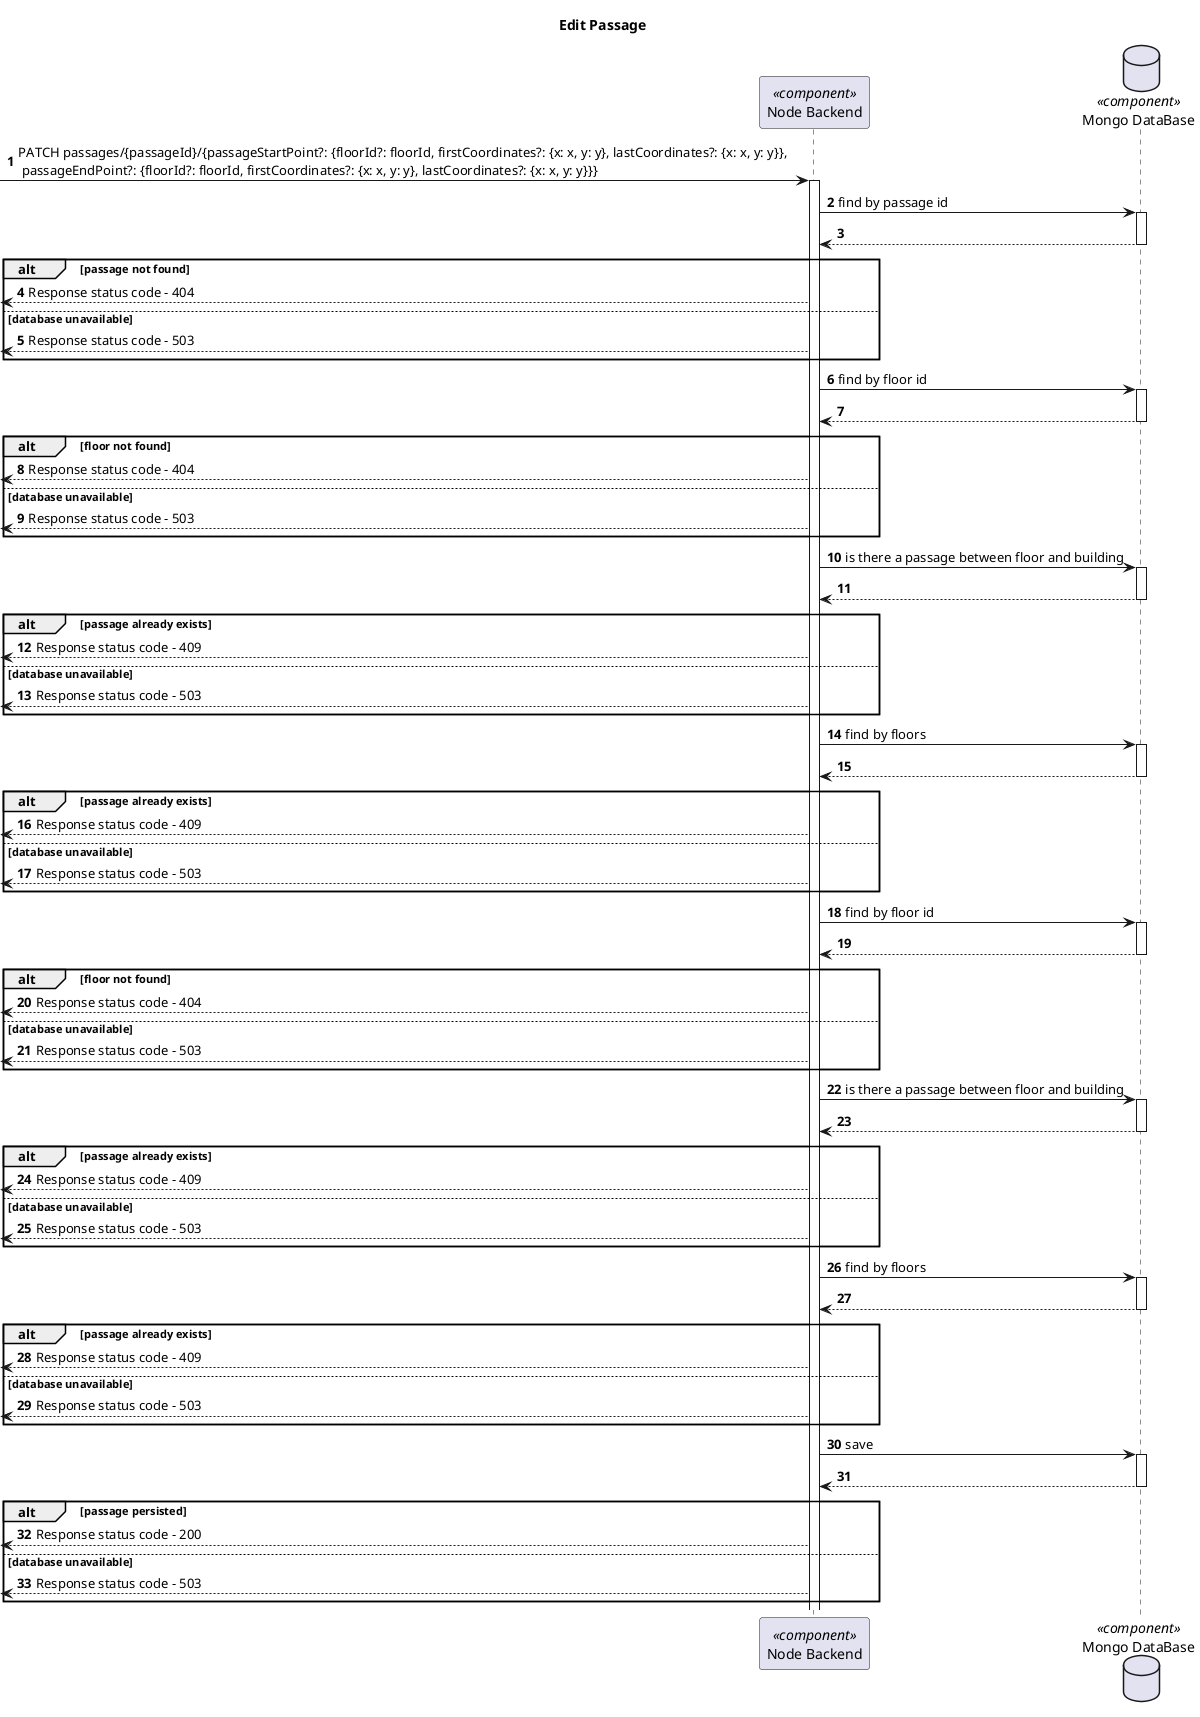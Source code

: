 @startuml Process View - Level 3

autonumber
skinparam packageStyle rect

title Edit Passage

participant "Node Backend" as BE <<component>>
database "Mongo DataBase" as DB <<component>>

-> BE: PATCH passages/{passageId}/{passageStartPoint?: {floorId?: floorId, firstCoordinates?: {x: x, y: y}, lastCoordinates?: {x: x, y: y}}, \n passageEndPoint?: {floorId?: floorId, firstCoordinates?: {x: x, y: y}, lastCoordinates?: {x: x, y: y}}}

'Find by Passage ID'

activate BE

BE -> DB: find by passage id

activate DB

DB --> BE:

deactivate DB

alt passage not found

  <-- BE: Response status code - 404

else database unavailable

  <-- BE: Response status code - 503

end

'Find by Floor ID'

activate BE

BE -> DB: find by floor id

activate DB

DB --> BE:

deactivate DB

alt floor not found

  <-- BE: Response status code - 404

else database unavailable

  <-- BE: Response status code - 503

end

'Is There A Passage Between Floor And Building'
activate BE

BE -> DB: is there a passage between floor and building

activate DB

DB --> BE:

deactivate DB

alt passage already exists


  <-- BE: Response status code - 409

else database unavailable

  <-- BE: Response status code - 503

end

'Find Passage By Floors'
activate BE

BE -> DB: find by floors

activate DB

DB --> BE:

deactivate DB

alt passage already exists

  <-- BE: Response status code - 409

else database unavailable

  <-- BE: Response status code - 503

end

'Find by Floor ID'

activate BE

BE -> DB: find by floor id

activate DB

DB --> BE:

deactivate DB

alt floor not found

  <-- BE: Response status code - 404

else database unavailable

  <-- BE: Response status code - 503

end

'Is There A Passage Between Floor And Building'
activate BE

BE -> DB: is there a passage between floor and building

activate DB

DB --> BE:

deactivate DB

alt passage already exists


  <-- BE: Response status code - 409

else database unavailable

  <-- BE: Response status code - 503

end

'Find Passage By Floors'
activate BE

BE -> DB: find by floors

activate DB

DB --> BE:

deactivate DB

alt passage already exists

  <-- BE: Response status code - 409

else database unavailable

  <-- BE: Response status code - 503

end

activate BE

BE -> DB: save

activate DB

DB --> BE:

deactivate DB

alt passage persisted

  <-- BE: Response status code - 200

else database unavailable

  <-- BE: Response status code - 503

end

@enduml